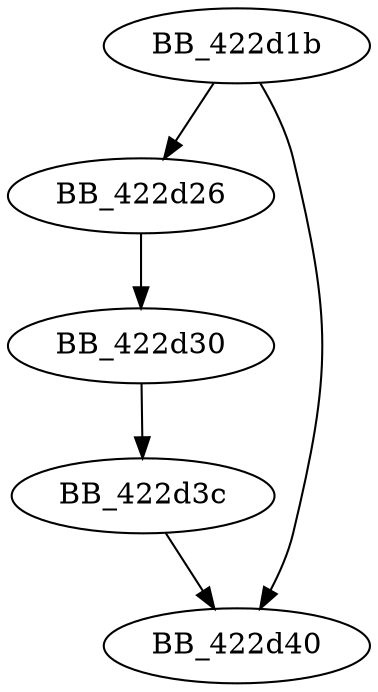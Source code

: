DiGraph __shift{
BB_422d1b->BB_422d26
BB_422d1b->BB_422d40
BB_422d26->BB_422d30
BB_422d30->BB_422d3c
BB_422d3c->BB_422d40
}
